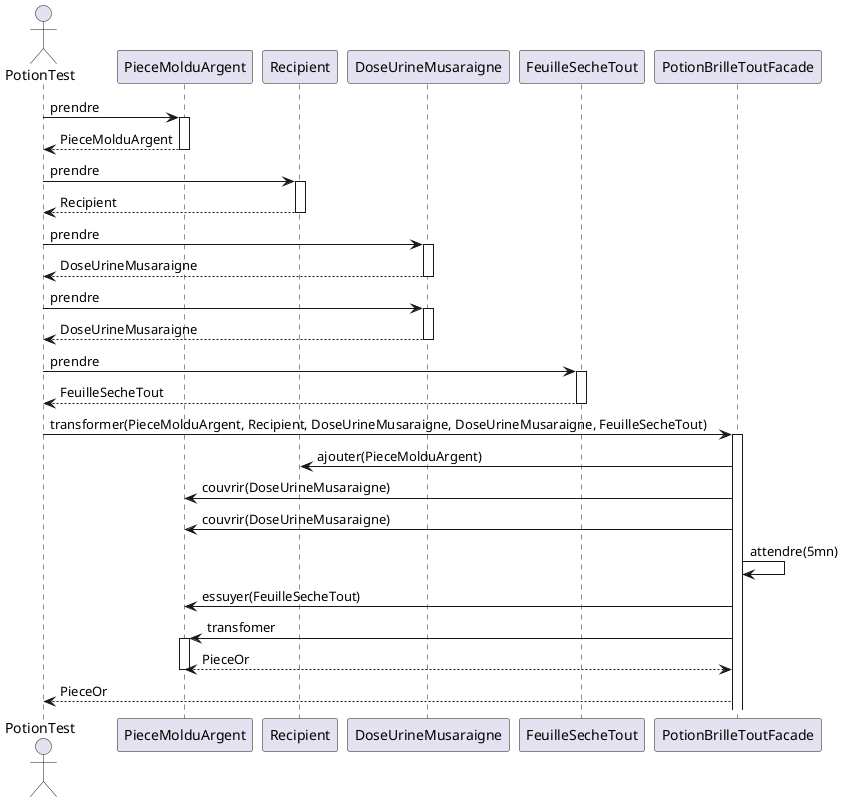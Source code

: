 @startuml FacadeSequence
actor PotionTest

PotionTest -> PieceMolduArgent : prendre
activate PieceMolduArgent
PotionTest <-- PieceMolduArgent: PieceMolduArgent
deactivate PieceMolduArgent
PotionTest -> Recipient : prendre
activate Recipient
PotionTest <-- Recipient : Recipient
deactivate Recipient
PotionTest -> DoseUrineMusaraigne: prendre
activate DoseUrineMusaraigne
PotionTest <-- DoseUrineMusaraigne: DoseUrineMusaraigne
deactivate DoseUrineMusaraigne
PotionTest -> DoseUrineMusaraigne: prendre
activate DoseUrineMusaraigne
PotionTest <-- DoseUrineMusaraigne: DoseUrineMusaraigne
deactivate DoseUrineMusaraigne
PotionTest -> FeuilleSecheTout: prendre
activate FeuilleSecheTout
PotionTest <-- FeuilleSecheTout: FeuilleSecheTout
deactivate FeuilleSecheTout

PotionTest -> PotionBrilleToutFacade: transformer(PieceMolduArgent, Recipient, DoseUrineMusaraigne, DoseUrineMusaraigne, FeuilleSecheTout)
activate PotionBrilleToutFacade
PotionBrilleToutFacade -> Recipient: ajouter(PieceMolduArgent)
PotionBrilleToutFacade -> PieceMolduArgent: couvrir(DoseUrineMusaraigne)
PotionBrilleToutFacade -> PieceMolduArgent: couvrir(DoseUrineMusaraigne)
PotionBrilleToutFacade -> PotionBrilleToutFacade: attendre(5mn)
PotionBrilleToutFacade -> PieceMolduArgent: essuyer(FeuilleSecheTout)
PotionBrilleToutFacade -> PieceMolduArgent: transfomer
activate PieceMolduArgent
PotionBrilleToutFacade <--> PieceMolduArgent: PieceOr
deactivate PieceMolduArgent
PotionBrilleToutFacade --> PotionTest: PieceOr
@enduml
